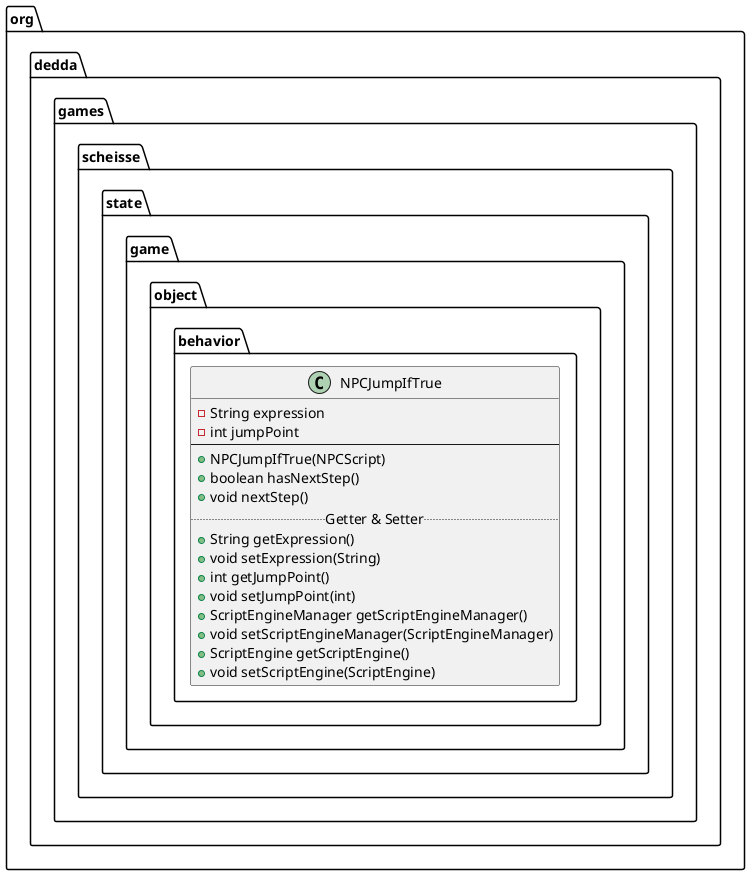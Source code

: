 @startuml
class org.dedda.games.scheisse.state.game.object.behavior.NPCJumpIfTrue{
    - String expression
    - int jumpPoint
    --
    + NPCJumpIfTrue(NPCScript)
    + boolean hasNextStep()
    + void nextStep()
    .. Getter & Setter ..
    + String getExpression()
    + void setExpression(String)
    + int getJumpPoint()
    + void setJumpPoint(int)
    + ScriptEngineManager getScriptEngineManager()
    + void setScriptEngineManager(ScriptEngineManager)
    + ScriptEngine getScriptEngine()
    + void setScriptEngine(ScriptEngine)
}
@enduml
